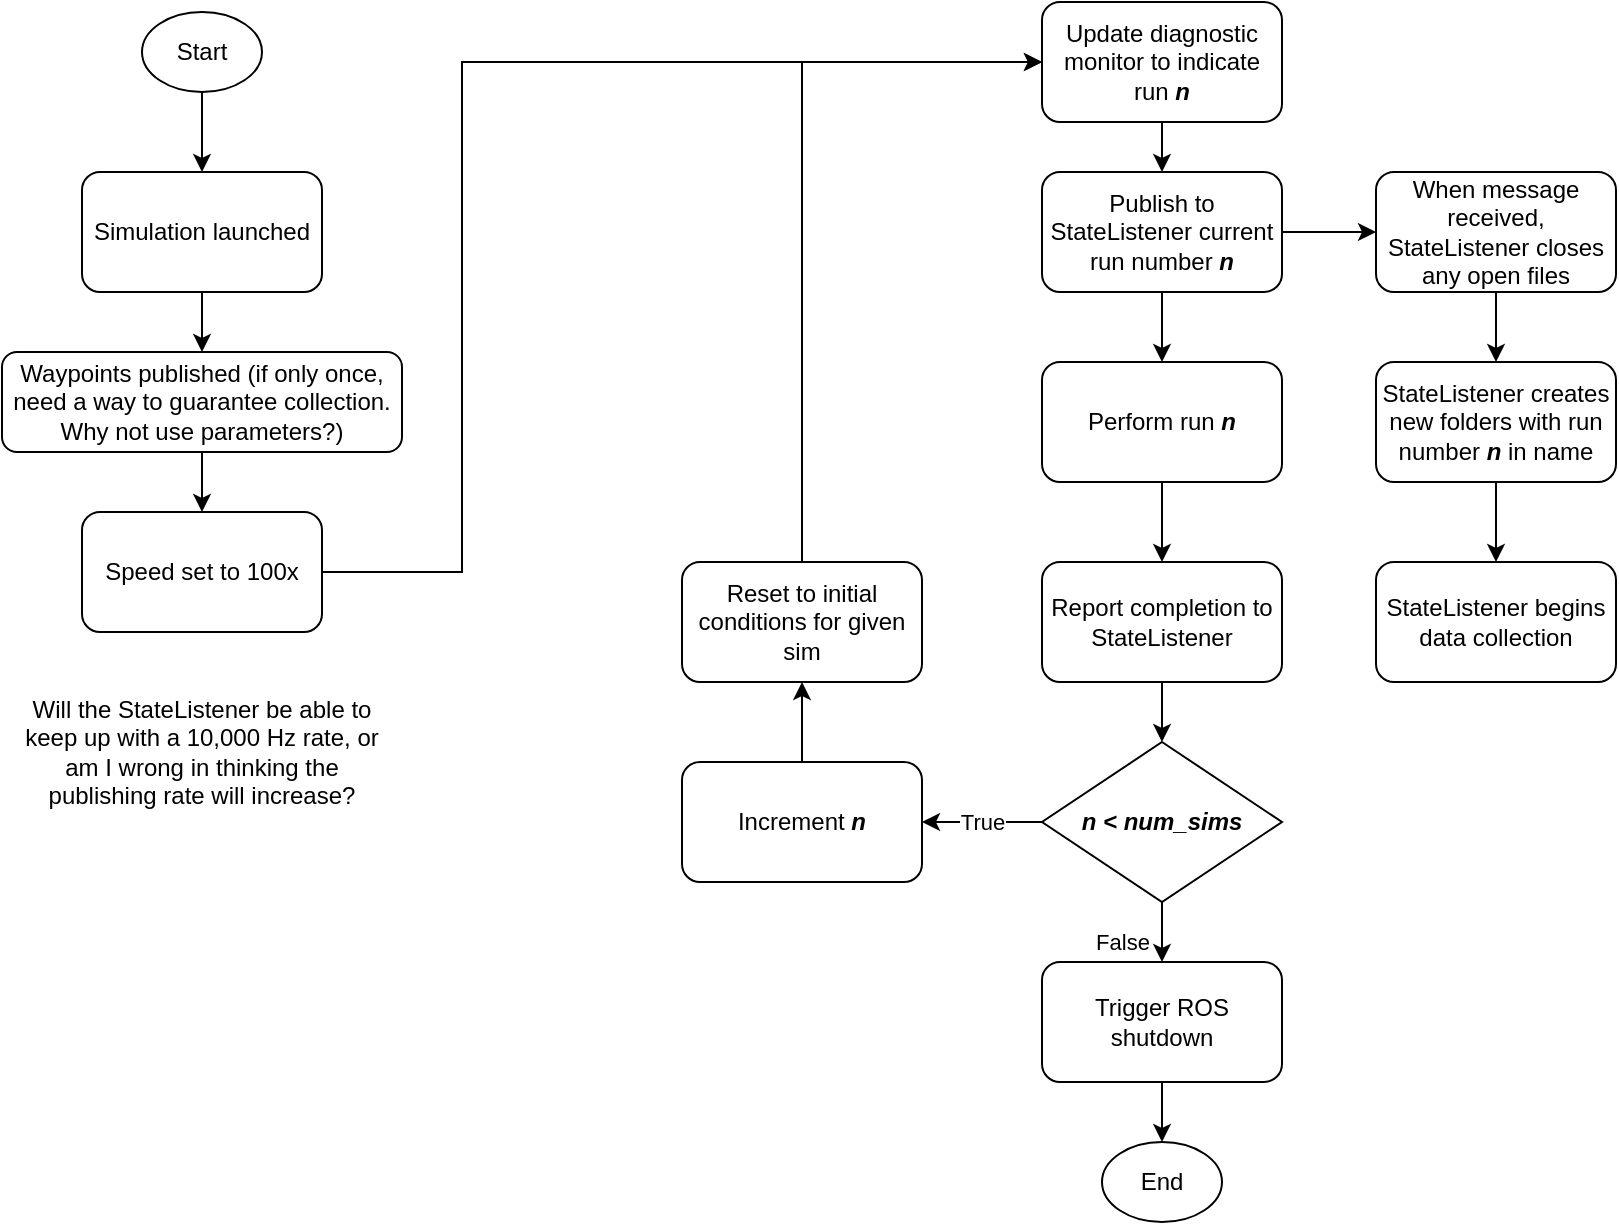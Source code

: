<mxfile version="20.7.4" type="device"><diagram id="Bv4l_n8JaSso9DpzonRT" name="Page-1"><mxGraphModel dx="1434" dy="785" grid="1" gridSize="10" guides="1" tooltips="1" connect="1" arrows="1" fold="1" page="1" pageScale="1" pageWidth="850" pageHeight="1100" math="0" shadow="0"><root><mxCell id="0"/><mxCell id="1" parent="0"/><mxCell id="EnT8iUGGZ_jFJJ5aWsSY-15" style="edgeStyle=orthogonalEdgeStyle;rounded=0;orthogonalLoop=1;jettySize=auto;html=1;exitX=0.5;exitY=1;exitDx=0;exitDy=0;entryX=0.5;entryY=0;entryDx=0;entryDy=0;" parent="1" source="EnT8iUGGZ_jFJJ5aWsSY-3" target="EnT8iUGGZ_jFJJ5aWsSY-4" edge="1"><mxGeometry relative="1" as="geometry"/></mxCell><mxCell id="EnT8iUGGZ_jFJJ5aWsSY-3" value="Start" style="ellipse;whiteSpace=wrap;html=1;" parent="1" vertex="1"><mxGeometry x="80" y="60" width="60" height="40" as="geometry"/></mxCell><mxCell id="EnT8iUGGZ_jFJJ5aWsSY-16" style="edgeStyle=orthogonalEdgeStyle;rounded=0;orthogonalLoop=1;jettySize=auto;html=1;exitX=0.5;exitY=1;exitDx=0;exitDy=0;entryX=0.5;entryY=0;entryDx=0;entryDy=0;" parent="1" source="EnT8iUGGZ_jFJJ5aWsSY-4" target="EnT8iUGGZ_jFJJ5aWsSY-5" edge="1"><mxGeometry relative="1" as="geometry"/></mxCell><mxCell id="EnT8iUGGZ_jFJJ5aWsSY-4" value="Simulation launched" style="rounded=1;whiteSpace=wrap;html=1;" parent="1" vertex="1"><mxGeometry x="50" y="140" width="120" height="60" as="geometry"/></mxCell><mxCell id="EnT8iUGGZ_jFJJ5aWsSY-19" style="edgeStyle=orthogonalEdgeStyle;rounded=0;orthogonalLoop=1;jettySize=auto;html=1;exitX=0.5;exitY=1;exitDx=0;exitDy=0;entryX=0.5;entryY=0;entryDx=0;entryDy=0;" parent="1" source="EnT8iUGGZ_jFJJ5aWsSY-5" target="EnT8iUGGZ_jFJJ5aWsSY-6" edge="1"><mxGeometry relative="1" as="geometry"/></mxCell><mxCell id="EnT8iUGGZ_jFJJ5aWsSY-5" value="Waypoints published (if only once, need a way to guarantee collection. Why not use parameters?)" style="rounded=1;whiteSpace=wrap;html=1;" parent="1" vertex="1"><mxGeometry x="10" y="230" width="200" height="50" as="geometry"/></mxCell><mxCell id="EnT8iUGGZ_jFJJ5aWsSY-48" style="edgeStyle=orthogonalEdgeStyle;rounded=0;orthogonalLoop=1;jettySize=auto;html=1;exitX=1;exitY=0.5;exitDx=0;exitDy=0;entryX=0;entryY=0.5;entryDx=0;entryDy=0;strokeWidth=1;" parent="1" source="EnT8iUGGZ_jFJJ5aWsSY-6" target="EnT8iUGGZ_jFJJ5aWsSY-40" edge="1"><mxGeometry relative="1" as="geometry"><Array as="points"><mxPoint x="240" y="340"/><mxPoint x="240" y="85"/></Array></mxGeometry></mxCell><mxCell id="EnT8iUGGZ_jFJJ5aWsSY-6" value="Speed set to 100x" style="rounded=1;whiteSpace=wrap;html=1;" parent="1" vertex="1"><mxGeometry x="50" y="310" width="120" height="60" as="geometry"/></mxCell><mxCell id="EnT8iUGGZ_jFJJ5aWsSY-23" style="edgeStyle=orthogonalEdgeStyle;rounded=0;orthogonalLoop=1;jettySize=auto;html=1;exitX=0.5;exitY=1;exitDx=0;exitDy=0;entryX=0.5;entryY=0;entryDx=0;entryDy=0;" parent="1" source="EnT8iUGGZ_jFJJ5aWsSY-7" target="EnT8iUGGZ_jFJJ5aWsSY-22" edge="1"><mxGeometry relative="1" as="geometry"/></mxCell><mxCell id="EnT8iUGGZ_jFJJ5aWsSY-7" value="Perform run &lt;i&gt;&lt;b&gt;n&lt;/b&gt;&lt;/i&gt;" style="rounded=1;whiteSpace=wrap;html=1;" parent="1" vertex="1"><mxGeometry x="530" y="235" width="120" height="60" as="geometry"/></mxCell><mxCell id="EnT8iUGGZ_jFJJ5aWsSY-50" style="edgeStyle=orthogonalEdgeStyle;rounded=0;orthogonalLoop=1;jettySize=auto;html=1;exitX=0.5;exitY=1;exitDx=0;exitDy=0;entryX=0.5;entryY=0;entryDx=0;entryDy=0;strokeWidth=1;" parent="1" source="EnT8iUGGZ_jFJJ5aWsSY-8" target="EnT8iUGGZ_jFJJ5aWsSY-7" edge="1"><mxGeometry relative="1" as="geometry"/></mxCell><mxCell id="SU61pSoqUchJEYyt5Lfx-2" style="edgeStyle=orthogonalEdgeStyle;rounded=0;orthogonalLoop=1;jettySize=auto;html=1;exitX=1;exitY=0.5;exitDx=0;exitDy=0;entryX=0;entryY=0.5;entryDx=0;entryDy=0;" edge="1" parent="1" source="EnT8iUGGZ_jFJJ5aWsSY-8" target="SU61pSoqUchJEYyt5Lfx-1"><mxGeometry relative="1" as="geometry"/></mxCell><mxCell id="EnT8iUGGZ_jFJJ5aWsSY-8" value="Publish to StateListener current run number &lt;i style=&quot;font-weight: bold;&quot;&gt;n&lt;/i&gt;" style="rounded=1;whiteSpace=wrap;html=1;" parent="1" vertex="1"><mxGeometry x="530" y="140" width="120" height="60" as="geometry"/></mxCell><mxCell id="EnT8iUGGZ_jFJJ5aWsSY-35" style="edgeStyle=orthogonalEdgeStyle;rounded=0;orthogonalLoop=1;jettySize=auto;html=1;exitX=0.5;exitY=1;exitDx=0;exitDy=0;entryX=0.5;entryY=0;entryDx=0;entryDy=0;strokeWidth=1;" parent="1" source="EnT8iUGGZ_jFJJ5aWsSY-9" target="EnT8iUGGZ_jFJJ5aWsSY-11" edge="1"><mxGeometry relative="1" as="geometry"/></mxCell><mxCell id="EnT8iUGGZ_jFJJ5aWsSY-9" value="StateListener creates new folders with run number &lt;i style=&quot;font-weight: bold;&quot;&gt;n &lt;/i&gt;in name" style="rounded=1;whiteSpace=wrap;html=1;" parent="1" vertex="1"><mxGeometry x="697" y="235" width="120" height="60" as="geometry"/></mxCell><mxCell id="EnT8iUGGZ_jFJJ5aWsSY-11" value="StateListener begins data collection" style="rounded=1;whiteSpace=wrap;html=1;" parent="1" vertex="1"><mxGeometry x="697" y="335" width="120" height="60" as="geometry"/></mxCell><mxCell id="EnT8iUGGZ_jFJJ5aWsSY-20" value="Will the StateListener be able to keep up with a 10,000 Hz rate, or am I wrong in thinking the publishing rate will increase?" style="text;html=1;strokeColor=none;fillColor=none;align=center;verticalAlign=middle;whiteSpace=wrap;rounded=0;" parent="1" vertex="1"><mxGeometry x="20" y="415" width="180" height="30" as="geometry"/></mxCell><mxCell id="EnT8iUGGZ_jFJJ5aWsSY-30" style="edgeStyle=orthogonalEdgeStyle;rounded=0;orthogonalLoop=1;jettySize=auto;html=1;exitX=0.5;exitY=1;exitDx=0;exitDy=0;entryX=0.5;entryY=0;entryDx=0;entryDy=0;strokeWidth=1;" parent="1" source="EnT8iUGGZ_jFJJ5aWsSY-22" target="EnT8iUGGZ_jFJJ5aWsSY-28" edge="1"><mxGeometry relative="1" as="geometry"/></mxCell><mxCell id="EnT8iUGGZ_jFJJ5aWsSY-22" value="Report completion to StateListener" style="rounded=1;whiteSpace=wrap;html=1;" parent="1" vertex="1"><mxGeometry x="530" y="335" width="120" height="60" as="geometry"/></mxCell><mxCell id="EnT8iUGGZ_jFJJ5aWsSY-47" value="False" style="edgeStyle=orthogonalEdgeStyle;rounded=0;orthogonalLoop=1;jettySize=auto;html=1;exitX=0.5;exitY=1;exitDx=0;exitDy=0;entryX=0.5;entryY=0;entryDx=0;entryDy=0;strokeWidth=1;" parent="1" source="EnT8iUGGZ_jFJJ5aWsSY-28" target="EnT8iUGGZ_jFJJ5aWsSY-45" edge="1"><mxGeometry x="0.333" y="-20" relative="1" as="geometry"><mxPoint as="offset"/></mxGeometry></mxCell><mxCell id="EnT8iUGGZ_jFJJ5aWsSY-53" value="True" style="edgeStyle=orthogonalEdgeStyle;rounded=0;orthogonalLoop=1;jettySize=auto;html=1;exitX=0;exitY=0.5;exitDx=0;exitDy=0;entryX=1;entryY=0.5;entryDx=0;entryDy=0;strokeWidth=1;" parent="1" source="EnT8iUGGZ_jFJJ5aWsSY-28" target="EnT8iUGGZ_jFJJ5aWsSY-31" edge="1"><mxGeometry relative="1" as="geometry"/></mxCell><mxCell id="EnT8iUGGZ_jFJJ5aWsSY-28" value="&lt;b&gt;&lt;i&gt;n &amp;lt; num_sims&lt;/i&gt;&lt;/b&gt;" style="rhombus;whiteSpace=wrap;html=1;" parent="1" vertex="1"><mxGeometry x="530" y="425" width="120" height="80" as="geometry"/></mxCell><mxCell id="EnT8iUGGZ_jFJJ5aWsSY-54" style="edgeStyle=orthogonalEdgeStyle;rounded=0;orthogonalLoop=1;jettySize=auto;html=1;exitX=0.5;exitY=0;exitDx=0;exitDy=0;entryX=0.5;entryY=1;entryDx=0;entryDy=0;strokeWidth=1;" parent="1" source="EnT8iUGGZ_jFJJ5aWsSY-31" target="EnT8iUGGZ_jFJJ5aWsSY-37" edge="1"><mxGeometry relative="1" as="geometry"/></mxCell><mxCell id="EnT8iUGGZ_jFJJ5aWsSY-31" value="Increment &lt;b&gt;&lt;i&gt;n&lt;/i&gt;&lt;/b&gt;" style="rounded=1;whiteSpace=wrap;html=1;" parent="1" vertex="1"><mxGeometry x="350" y="435" width="120" height="60" as="geometry"/></mxCell><mxCell id="EnT8iUGGZ_jFJJ5aWsSY-55" style="edgeStyle=orthogonalEdgeStyle;rounded=0;orthogonalLoop=1;jettySize=auto;html=1;exitX=0.5;exitY=0;exitDx=0;exitDy=0;entryX=0;entryY=0.5;entryDx=0;entryDy=0;strokeWidth=1;" parent="1" source="EnT8iUGGZ_jFJJ5aWsSY-37" target="EnT8iUGGZ_jFJJ5aWsSY-40" edge="1"><mxGeometry relative="1" as="geometry"/></mxCell><mxCell id="EnT8iUGGZ_jFJJ5aWsSY-37" value="Reset to initial conditions for given sim" style="rounded=1;whiteSpace=wrap;html=1;" parent="1" vertex="1"><mxGeometry x="350" y="335" width="120" height="60" as="geometry"/></mxCell><mxCell id="EnT8iUGGZ_jFJJ5aWsSY-41" style="edgeStyle=orthogonalEdgeStyle;rounded=0;orthogonalLoop=1;jettySize=auto;html=1;exitX=0.5;exitY=1;exitDx=0;exitDy=0;entryX=0.5;entryY=0;entryDx=0;entryDy=0;strokeWidth=1;" parent="1" source="EnT8iUGGZ_jFJJ5aWsSY-40" target="EnT8iUGGZ_jFJJ5aWsSY-8" edge="1"><mxGeometry relative="1" as="geometry"/></mxCell><mxCell id="EnT8iUGGZ_jFJJ5aWsSY-40" value="Update diagnostic monitor to indicate run &lt;b&gt;&lt;i&gt;n&lt;/i&gt;&lt;/b&gt;" style="rounded=1;whiteSpace=wrap;html=1;" parent="1" vertex="1"><mxGeometry x="530" y="55" width="120" height="60" as="geometry"/></mxCell><mxCell id="EnT8iUGGZ_jFJJ5aWsSY-44" value="End" style="ellipse;whiteSpace=wrap;html=1;" parent="1" vertex="1"><mxGeometry x="560" y="625" width="60" height="40" as="geometry"/></mxCell><mxCell id="EnT8iUGGZ_jFJJ5aWsSY-46" style="edgeStyle=orthogonalEdgeStyle;rounded=0;orthogonalLoop=1;jettySize=auto;html=1;exitX=0.5;exitY=1;exitDx=0;exitDy=0;entryX=0.5;entryY=0;entryDx=0;entryDy=0;strokeWidth=1;" parent="1" source="EnT8iUGGZ_jFJJ5aWsSY-45" target="EnT8iUGGZ_jFJJ5aWsSY-44" edge="1"><mxGeometry relative="1" as="geometry"/></mxCell><mxCell id="EnT8iUGGZ_jFJJ5aWsSY-45" value="Trigger ROS shutdown" style="rounded=1;whiteSpace=wrap;html=1;" parent="1" vertex="1"><mxGeometry x="530" y="535" width="120" height="60" as="geometry"/></mxCell><mxCell id="SU61pSoqUchJEYyt5Lfx-3" style="edgeStyle=orthogonalEdgeStyle;rounded=0;orthogonalLoop=1;jettySize=auto;html=1;exitX=0.5;exitY=1;exitDx=0;exitDy=0;entryX=0.5;entryY=0;entryDx=0;entryDy=0;" edge="1" parent="1" source="SU61pSoqUchJEYyt5Lfx-1" target="EnT8iUGGZ_jFJJ5aWsSY-9"><mxGeometry relative="1" as="geometry"/></mxCell><mxCell id="SU61pSoqUchJEYyt5Lfx-1" value="When message received, StateListener closes any open files" style="rounded=1;whiteSpace=wrap;html=1;" vertex="1" parent="1"><mxGeometry x="697" y="140" width="120" height="60" as="geometry"/></mxCell></root></mxGraphModel></diagram></mxfile>